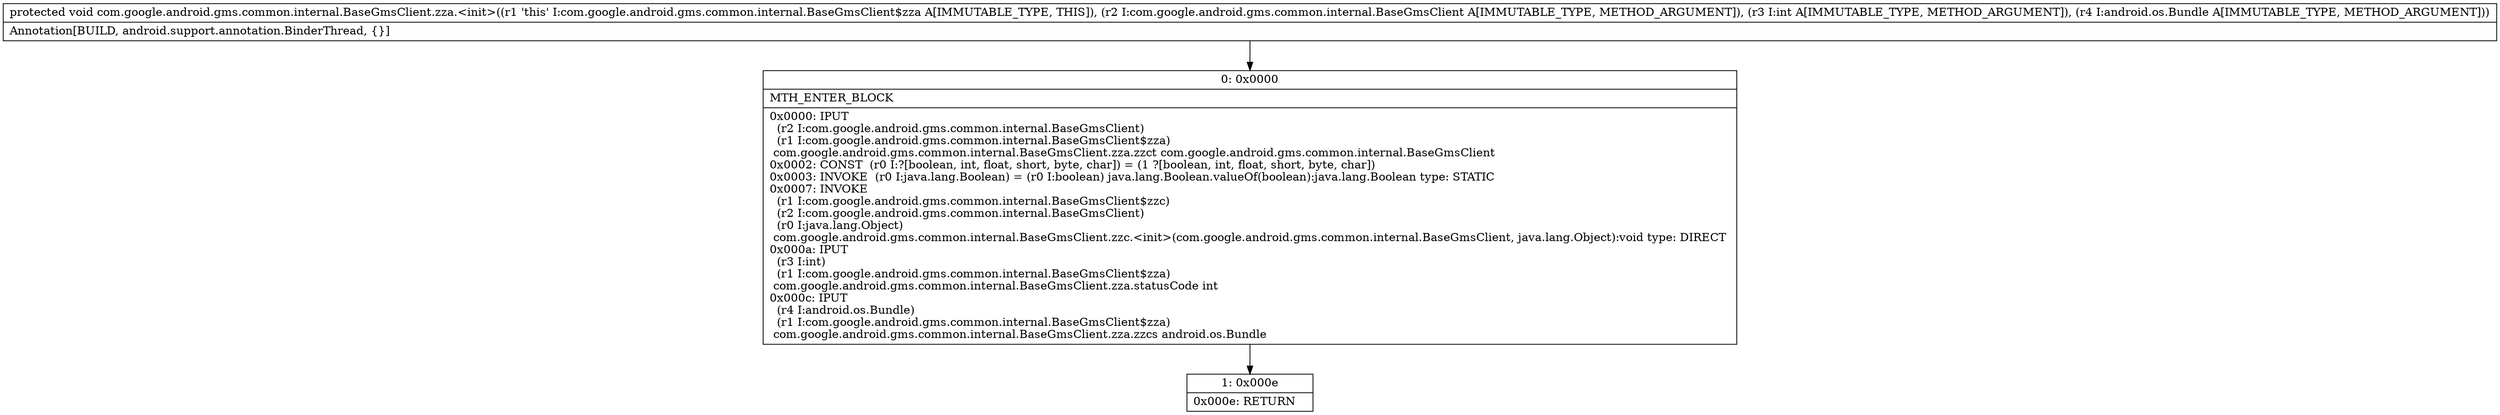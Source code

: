 digraph "CFG forcom.google.android.gms.common.internal.BaseGmsClient.zza.\<init\>(Lcom\/google\/android\/gms\/common\/internal\/BaseGmsClient;ILandroid\/os\/Bundle;)V" {
Node_0 [shape=record,label="{0\:\ 0x0000|MTH_ENTER_BLOCK\l|0x0000: IPUT  \l  (r2 I:com.google.android.gms.common.internal.BaseGmsClient)\l  (r1 I:com.google.android.gms.common.internal.BaseGmsClient$zza)\l com.google.android.gms.common.internal.BaseGmsClient.zza.zzct com.google.android.gms.common.internal.BaseGmsClient \l0x0002: CONST  (r0 I:?[boolean, int, float, short, byte, char]) = (1 ?[boolean, int, float, short, byte, char]) \l0x0003: INVOKE  (r0 I:java.lang.Boolean) = (r0 I:boolean) java.lang.Boolean.valueOf(boolean):java.lang.Boolean type: STATIC \l0x0007: INVOKE  \l  (r1 I:com.google.android.gms.common.internal.BaseGmsClient$zzc)\l  (r2 I:com.google.android.gms.common.internal.BaseGmsClient)\l  (r0 I:java.lang.Object)\l com.google.android.gms.common.internal.BaseGmsClient.zzc.\<init\>(com.google.android.gms.common.internal.BaseGmsClient, java.lang.Object):void type: DIRECT \l0x000a: IPUT  \l  (r3 I:int)\l  (r1 I:com.google.android.gms.common.internal.BaseGmsClient$zza)\l com.google.android.gms.common.internal.BaseGmsClient.zza.statusCode int \l0x000c: IPUT  \l  (r4 I:android.os.Bundle)\l  (r1 I:com.google.android.gms.common.internal.BaseGmsClient$zza)\l com.google.android.gms.common.internal.BaseGmsClient.zza.zzcs android.os.Bundle \l}"];
Node_1 [shape=record,label="{1\:\ 0x000e|0x000e: RETURN   \l}"];
MethodNode[shape=record,label="{protected void com.google.android.gms.common.internal.BaseGmsClient.zza.\<init\>((r1 'this' I:com.google.android.gms.common.internal.BaseGmsClient$zza A[IMMUTABLE_TYPE, THIS]), (r2 I:com.google.android.gms.common.internal.BaseGmsClient A[IMMUTABLE_TYPE, METHOD_ARGUMENT]), (r3 I:int A[IMMUTABLE_TYPE, METHOD_ARGUMENT]), (r4 I:android.os.Bundle A[IMMUTABLE_TYPE, METHOD_ARGUMENT]))  | Annotation[BUILD, android.support.annotation.BinderThread, \{\}]\l}"];
MethodNode -> Node_0;
Node_0 -> Node_1;
}

